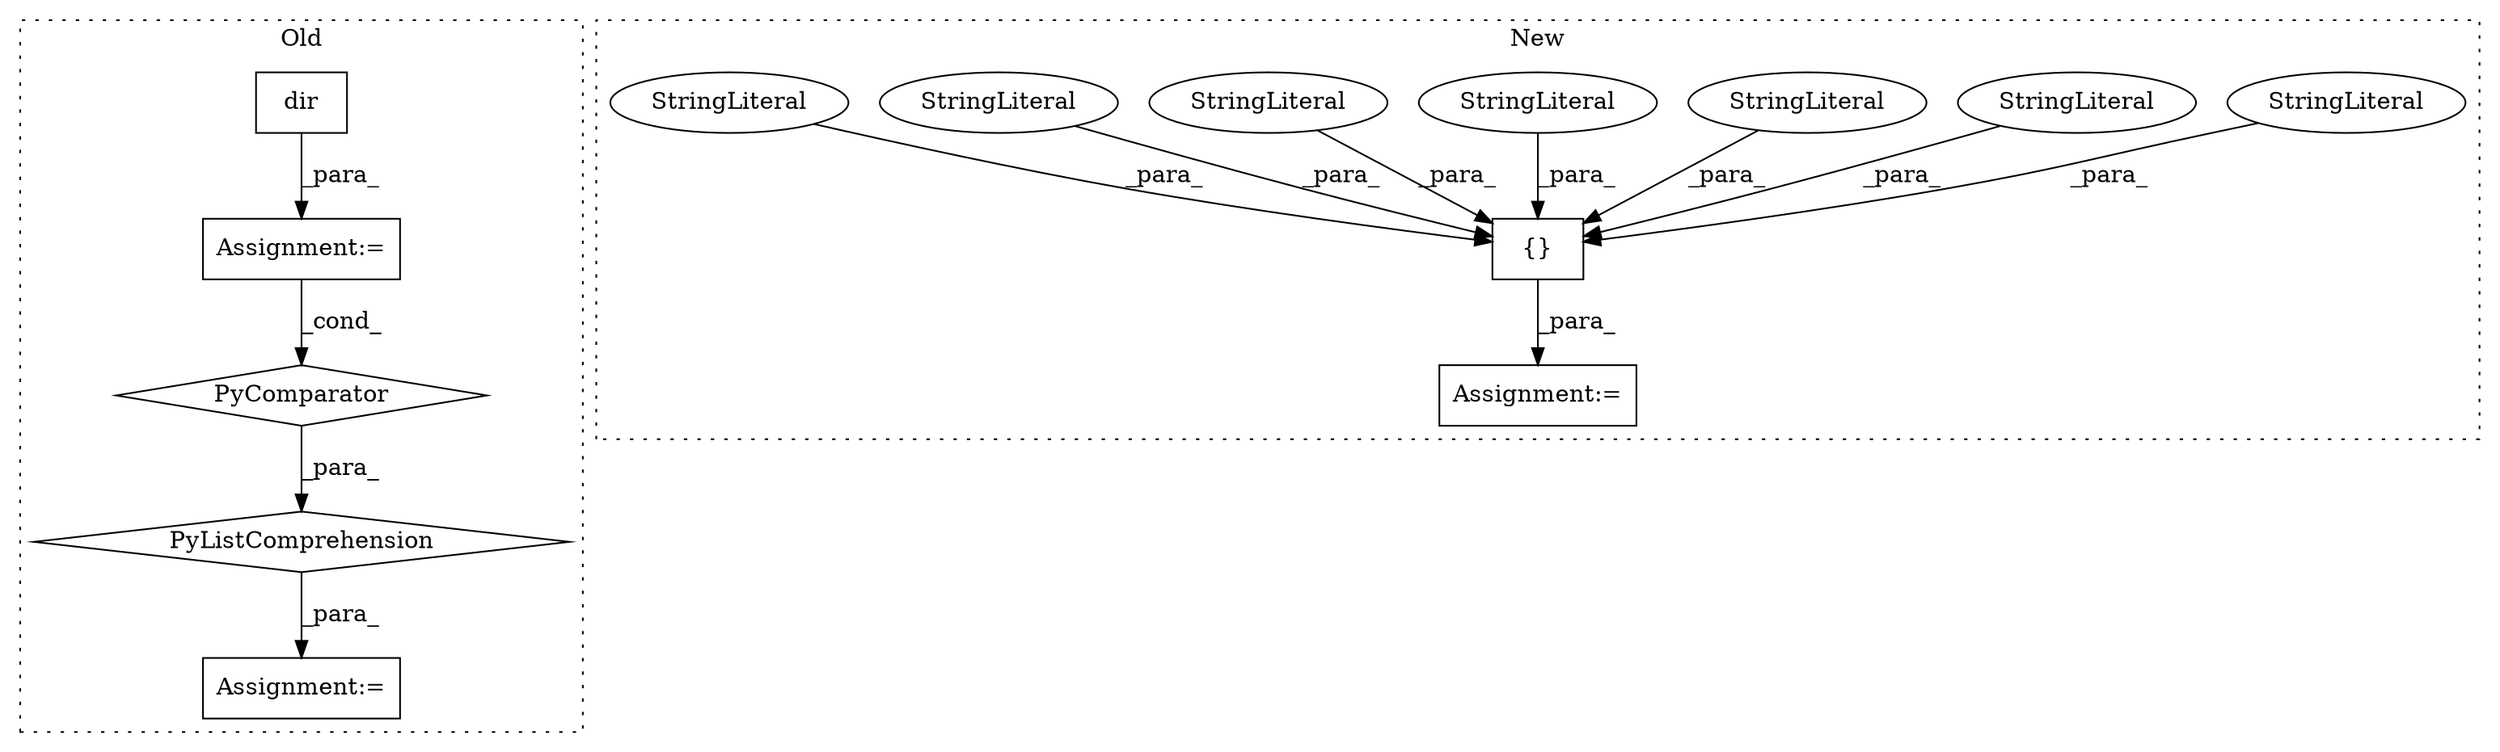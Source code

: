 digraph G {
subgraph cluster0 {
1 [label="dir" a="32" s="537" l="5" shape="box"];
3 [label="Assignment:=" a="7" s="456" l="12" shape="box"];
4 [label="Assignment:=" a="7" s="530" l="64" shape="box"];
5 [label="PyListComprehension" a="109" s="468" l="134" shape="diamond"];
6 [label="PyComparator" a="113" s="530" l="64" shape="diamond"];
label = "Old";
style="dotted";
}
subgraph cluster1 {
2 [label="{}" a="4" s="458,595" l="1,1" shape="box"];
7 [label="Assignment:=" a="7" s="445" l="1" shape="box"];
8 [label="StringLiteral" a="45" s="535" l="15" shape="ellipse"];
9 [label="StringLiteral" a="45" s="459" l="7" shape="ellipse"];
10 [label="StringLiteral" a="45" s="479" l="10" shape="ellipse"];
11 [label="StringLiteral" a="45" s="490" l="12" shape="ellipse"];
12 [label="StringLiteral" a="45" s="551" l="14" shape="ellipse"];
13 [label="StringLiteral" a="45" s="581" l="14" shape="ellipse"];
14 [label="StringLiteral" a="45" s="566" l="14" shape="ellipse"];
label = "New";
style="dotted";
}
1 -> 4 [label="_para_"];
2 -> 7 [label="_para_"];
4 -> 6 [label="_cond_"];
5 -> 3 [label="_para_"];
6 -> 5 [label="_para_"];
8 -> 2 [label="_para_"];
9 -> 2 [label="_para_"];
10 -> 2 [label="_para_"];
11 -> 2 [label="_para_"];
12 -> 2 [label="_para_"];
13 -> 2 [label="_para_"];
14 -> 2 [label="_para_"];
}